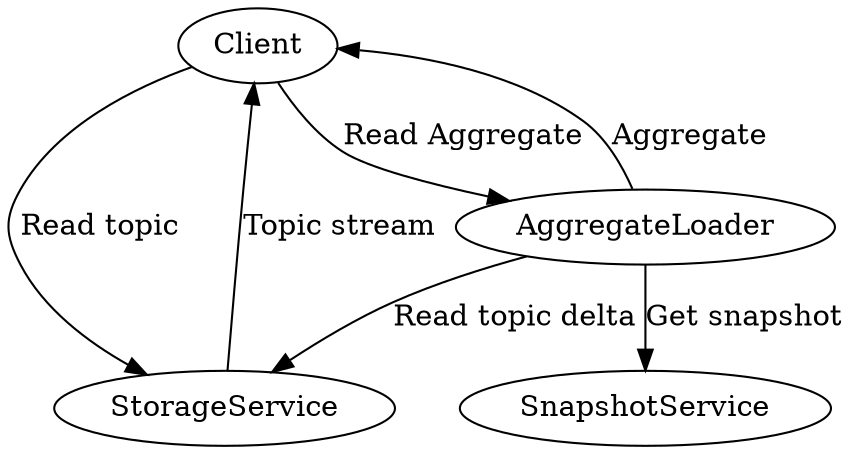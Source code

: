 digraph flow {
  Client         -> StorageService  [label="Read topic"]
  StorageService -> Client          [label="Topic stream"]

  Client          -> AggregateLoader [label="Read Aggregate"]
  AggregateLoader -> SnapshotService [label="Get snapshot"]
  AggregateLoader -> StorageService  [label="Read topic delta"]
  AggregateLoader -> Client          [label="Aggregate"]
}
